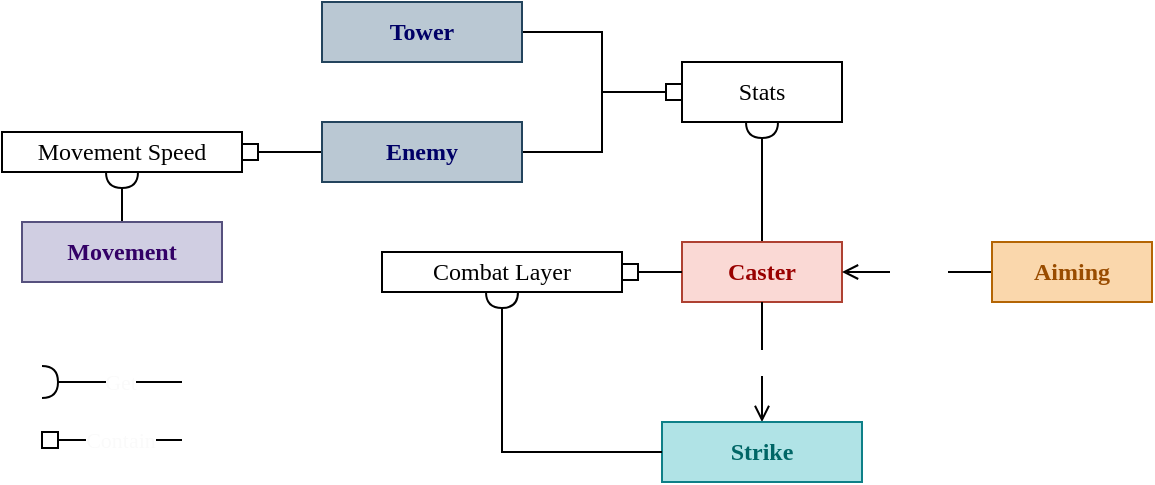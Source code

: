 <mxfile>
    <diagram id="H7F7Luz15lmeKNIwh1hu" name="Page-1">
        <mxGraphModel dx="366" dy="345" grid="1" gridSize="10" guides="1" tooltips="1" connect="1" arrows="1" fold="1" page="1" pageScale="1" pageWidth="700" pageHeight="300" math="0" shadow="0">
            <root>
                <mxCell id="0"/>
                <mxCell id="1" parent="0"/>
                <mxCell id="5" style="edgeStyle=none;html=1;exitX=0;exitY=0.5;exitDx=0;exitDy=0;entryX=1;entryY=0.5;entryDx=0;entryDy=0;fontColor=#000000;strokeColor=default;endArrow=none;endFill=0;startArrow=box;startFill=0;rounded=0;" parent="1" source="2" target="3" edge="1">
                    <mxGeometry relative="1" as="geometry">
                        <Array as="points">
                            <mxPoint x="335" y="65"/>
                            <mxPoint x="335" y="35"/>
                        </Array>
                    </mxGeometry>
                </mxCell>
                <mxCell id="7" style="edgeStyle=none;html=1;entryX=1;entryY=0.5;entryDx=0;entryDy=0;fontColor=#000000;startArrow=none;startFill=0;endArrow=none;endFill=0;strokeColor=default;rounded=0;" parent="1" target="4" edge="1">
                    <mxGeometry relative="1" as="geometry">
                        <mxPoint x="335" y="65" as="sourcePoint"/>
                        <Array as="points">
                            <mxPoint x="335" y="95"/>
                        </Array>
                    </mxGeometry>
                </mxCell>
                <mxCell id="2" value="Stats" style="rounded=0;whiteSpace=wrap;html=1;fontFamily=Jetbrains Mono;" parent="1" vertex="1">
                    <mxGeometry x="375" y="50" width="80" height="30" as="geometry"/>
                </mxCell>
                <mxCell id="3" value="&lt;font&gt;Tower&lt;/font&gt;" style="rounded=0;whiteSpace=wrap;html=1;fillColor=#bac8d3;strokeColor=#23445d;fontFamily=Jetbrains Mono;fontStyle=1;fontColor=#000066;" parent="1" vertex="1">
                    <mxGeometry x="195" y="20" width="100" height="30" as="geometry"/>
                </mxCell>
                <mxCell id="36" style="edgeStyle=none;rounded=0;html=1;exitX=0;exitY=0.5;exitDx=0;exitDy=0;entryX=1;entryY=0.5;entryDx=0;entryDy=0;fontFamily=Jetbrains Mono;fontColor=#FAFAFA;startArrow=none;startFill=0;endArrow=box;endFill=0;strokeColor=default;" parent="1" source="4" target="35" edge="1">
                    <mxGeometry relative="1" as="geometry"/>
                </mxCell>
                <mxCell id="4" value="&lt;font&gt;Enemy&lt;br&gt;&lt;/font&gt;" style="rounded=0;whiteSpace=wrap;html=1;fillColor=#bac8d3;strokeColor=#23445d;fontFamily=Jetbrains Mono;fontStyle=1;fontColor=#000066;" parent="1" vertex="1">
                    <mxGeometry x="195" y="80" width="100" height="30" as="geometry"/>
                </mxCell>
                <mxCell id="9" style="edgeStyle=none;html=1;exitX=0.5;exitY=0;exitDx=0;exitDy=0;entryX=0.5;entryY=1;entryDx=0;entryDy=0;fontColor=#000000;startArrow=none;startFill=0;endArrow=halfCircle;endFill=0;strokeColor=default;" parent="1" source="8" target="2" edge="1">
                    <mxGeometry relative="1" as="geometry"/>
                </mxCell>
                <mxCell id="8" value="&lt;font&gt;Caster&lt;br&gt;&lt;/font&gt;" style="rounded=0;whiteSpace=wrap;html=1;fillColor=#fad9d5;strokeColor=#ae4132;fontFamily=Jetbrains Mono;fontStyle=1;fontColor=#990000;" parent="1" vertex="1">
                    <mxGeometry x="375" y="140" width="80" height="30" as="geometry"/>
                </mxCell>
                <mxCell id="13" style="edgeStyle=none;rounded=0;html=1;exitX=0.5;exitY=1;exitDx=0;exitDy=0;fontFamily=Roboto;fontColor=#990000;startArrow=none;startFill=0;endArrow=open;endFill=0;strokeColor=default;entryX=0.5;entryY=0;entryDx=0;entryDy=0;" parent="1" source="8" target="15" edge="1">
                    <mxGeometry relative="1" as="geometry">
                        <mxPoint x="295" y="190" as="targetPoint"/>
                        <mxPoint x="415" y="200" as="sourcePoint"/>
                    </mxGeometry>
                </mxCell>
                <mxCell id="14" value="Create" style="edgeLabel;html=1;align=center;verticalAlign=middle;resizable=0;points=[];fontFamily=Jetbrains Mono;fontColor=#FFFFFF;" parent="13" vertex="1" connectable="0">
                    <mxGeometry x="0.297" relative="1" as="geometry">
                        <mxPoint y="-9" as="offset"/>
                    </mxGeometry>
                </mxCell>
                <mxCell id="15" value="&lt;font&gt;Strike&lt;br&gt;&lt;/font&gt;" style="rounded=0;whiteSpace=wrap;html=1;fillColor=#b0e3e6;strokeColor=#0e8088;fontFamily=Jetbrains Mono;fontStyle=1;fontColor=#006666;" parent="1" vertex="1">
                    <mxGeometry x="365" y="230" width="100" height="30" as="geometry"/>
                </mxCell>
                <mxCell id="17" value="Combat Layer" style="rounded=0;whiteSpace=wrap;html=1;fontFamily=Jetbrains Mono;" parent="1" vertex="1">
                    <mxGeometry x="225" y="145" width="120" height="20" as="geometry"/>
                </mxCell>
                <mxCell id="18" style="edgeStyle=none;html=1;exitX=1;exitY=0.5;exitDx=0;exitDy=0;entryX=0;entryY=0.5;entryDx=0;entryDy=0;fontColor=#000000;startArrow=box;startFill=0;endArrow=none;endFill=0;strokeColor=default;" parent="1" source="17" target="8" edge="1">
                    <mxGeometry relative="1" as="geometry">
                        <mxPoint x="385" y="75" as="sourcePoint"/>
                        <mxPoint x="305" y="105" as="targetPoint"/>
                    </mxGeometry>
                </mxCell>
                <mxCell id="19" style="edgeStyle=none;html=1;exitX=0;exitY=0.5;exitDx=0;exitDy=0;entryX=0.5;entryY=1;entryDx=0;entryDy=0;fontColor=#000000;startArrow=none;startFill=0;endArrow=halfCircle;endFill=0;strokeColor=default;rounded=0;" parent="1" source="15" target="17" edge="1">
                    <mxGeometry relative="1" as="geometry">
                        <mxPoint x="425" y="150" as="sourcePoint"/>
                        <mxPoint x="425" y="90" as="targetPoint"/>
                        <Array as="points">
                            <mxPoint x="285" y="245"/>
                        </Array>
                    </mxGeometry>
                </mxCell>
                <mxCell id="37" style="edgeStyle=none;rounded=0;html=1;exitX=0.5;exitY=0;exitDx=0;exitDy=0;entryX=0.5;entryY=1;entryDx=0;entryDy=0;fontFamily=Jetbrains Mono;fontColor=#FAFAFA;startArrow=none;startFill=0;endArrow=halfCircle;endFill=0;strokeColor=default;" parent="1" source="24" target="35" edge="1">
                    <mxGeometry relative="1" as="geometry"/>
                </mxCell>
                <mxCell id="24" value="&lt;font&gt;Movement&lt;br&gt;&lt;/font&gt;" style="rounded=0;whiteSpace=wrap;html=1;fillColor=#d0cee2;strokeColor=#56517e;fontFamily=Jetbrains Mono;fontStyle=1;fontColor=#330066;" parent="1" vertex="1">
                    <mxGeometry x="45" y="130" width="100" height="30" as="geometry"/>
                </mxCell>
                <mxCell id="35" value="Movement Speed" style="rounded=0;whiteSpace=wrap;html=1;fontFamily=Jetbrains Mono;" parent="1" vertex="1">
                    <mxGeometry x="35" y="85" width="120" height="20" as="geometry"/>
                </mxCell>
                <mxCell id="38" style="edgeStyle=none;html=1;fontColor=#000000;startArrow=none;startFill=0;endArrow=halfCircle;endFill=0;strokeColor=default;rounded=0;" parent="1" edge="1">
                    <mxGeometry relative="1" as="geometry">
                        <mxPoint x="125" y="210" as="sourcePoint"/>
                        <mxPoint x="55" y="210" as="targetPoint"/>
                        <Array as="points"/>
                    </mxGeometry>
                </mxCell>
                <mxCell id="39" value="Get" style="edgeLabel;html=1;align=center;verticalAlign=middle;resizable=0;points=[];fontFamily=Jetbrains Mono;fontColor=#FAFAFA;fontSize=11;" parent="38" vertex="1" connectable="0">
                    <mxGeometry x="-0.117" y="2" relative="1" as="geometry">
                        <mxPoint y="-2" as="offset"/>
                    </mxGeometry>
                </mxCell>
                <mxCell id="40" style="edgeStyle=none;html=1;fontColor=#000000;startArrow=none;startFill=0;endArrow=box;endFill=0;strokeColor=default;rounded=0;" parent="1" edge="1">
                    <mxGeometry relative="1" as="geometry">
                        <mxPoint x="125" y="239" as="sourcePoint"/>
                        <mxPoint x="55" y="239" as="targetPoint"/>
                        <Array as="points"/>
                    </mxGeometry>
                </mxCell>
                <mxCell id="41" value="Contain" style="edgeLabel;html=1;align=center;verticalAlign=middle;resizable=0;points=[];fontFamily=Jetbrains Mono;fontColor=#FAFAFA;fontSize=11;" parent="40" vertex="1" connectable="0">
                    <mxGeometry x="-0.117" y="2" relative="1" as="geometry">
                        <mxPoint y="-2" as="offset"/>
                    </mxGeometry>
                </mxCell>
                <mxCell id="43" value="&lt;font color=&quot;#ffffff&quot; face=&quot;Jetbrains Mono&quot;&gt;Detect&lt;/font&gt;" style="edgeStyle=none;html=1;exitX=0;exitY=0.5;exitDx=0;exitDy=0;fontColor=#004C99;endArrow=open;endFill=0;entryX=1;entryY=0.5;entryDx=0;entryDy=0;" edge="1" parent="1" source="42" target="8">
                    <mxGeometry relative="1" as="geometry">
                        <mxPoint x="460" y="155" as="targetPoint"/>
                    </mxGeometry>
                </mxCell>
                <mxCell id="42" value="&lt;font&gt;Aiming&lt;br&gt;&lt;/font&gt;" style="rounded=0;whiteSpace=wrap;html=1;fillColor=#fad7ac;strokeColor=#b46504;fontFamily=Jetbrains Mono;fontStyle=1;fontColor=#994C00;" vertex="1" parent="1">
                    <mxGeometry x="530" y="140" width="80" height="30" as="geometry"/>
                </mxCell>
            </root>
        </mxGraphModel>
    </diagram>
</mxfile>